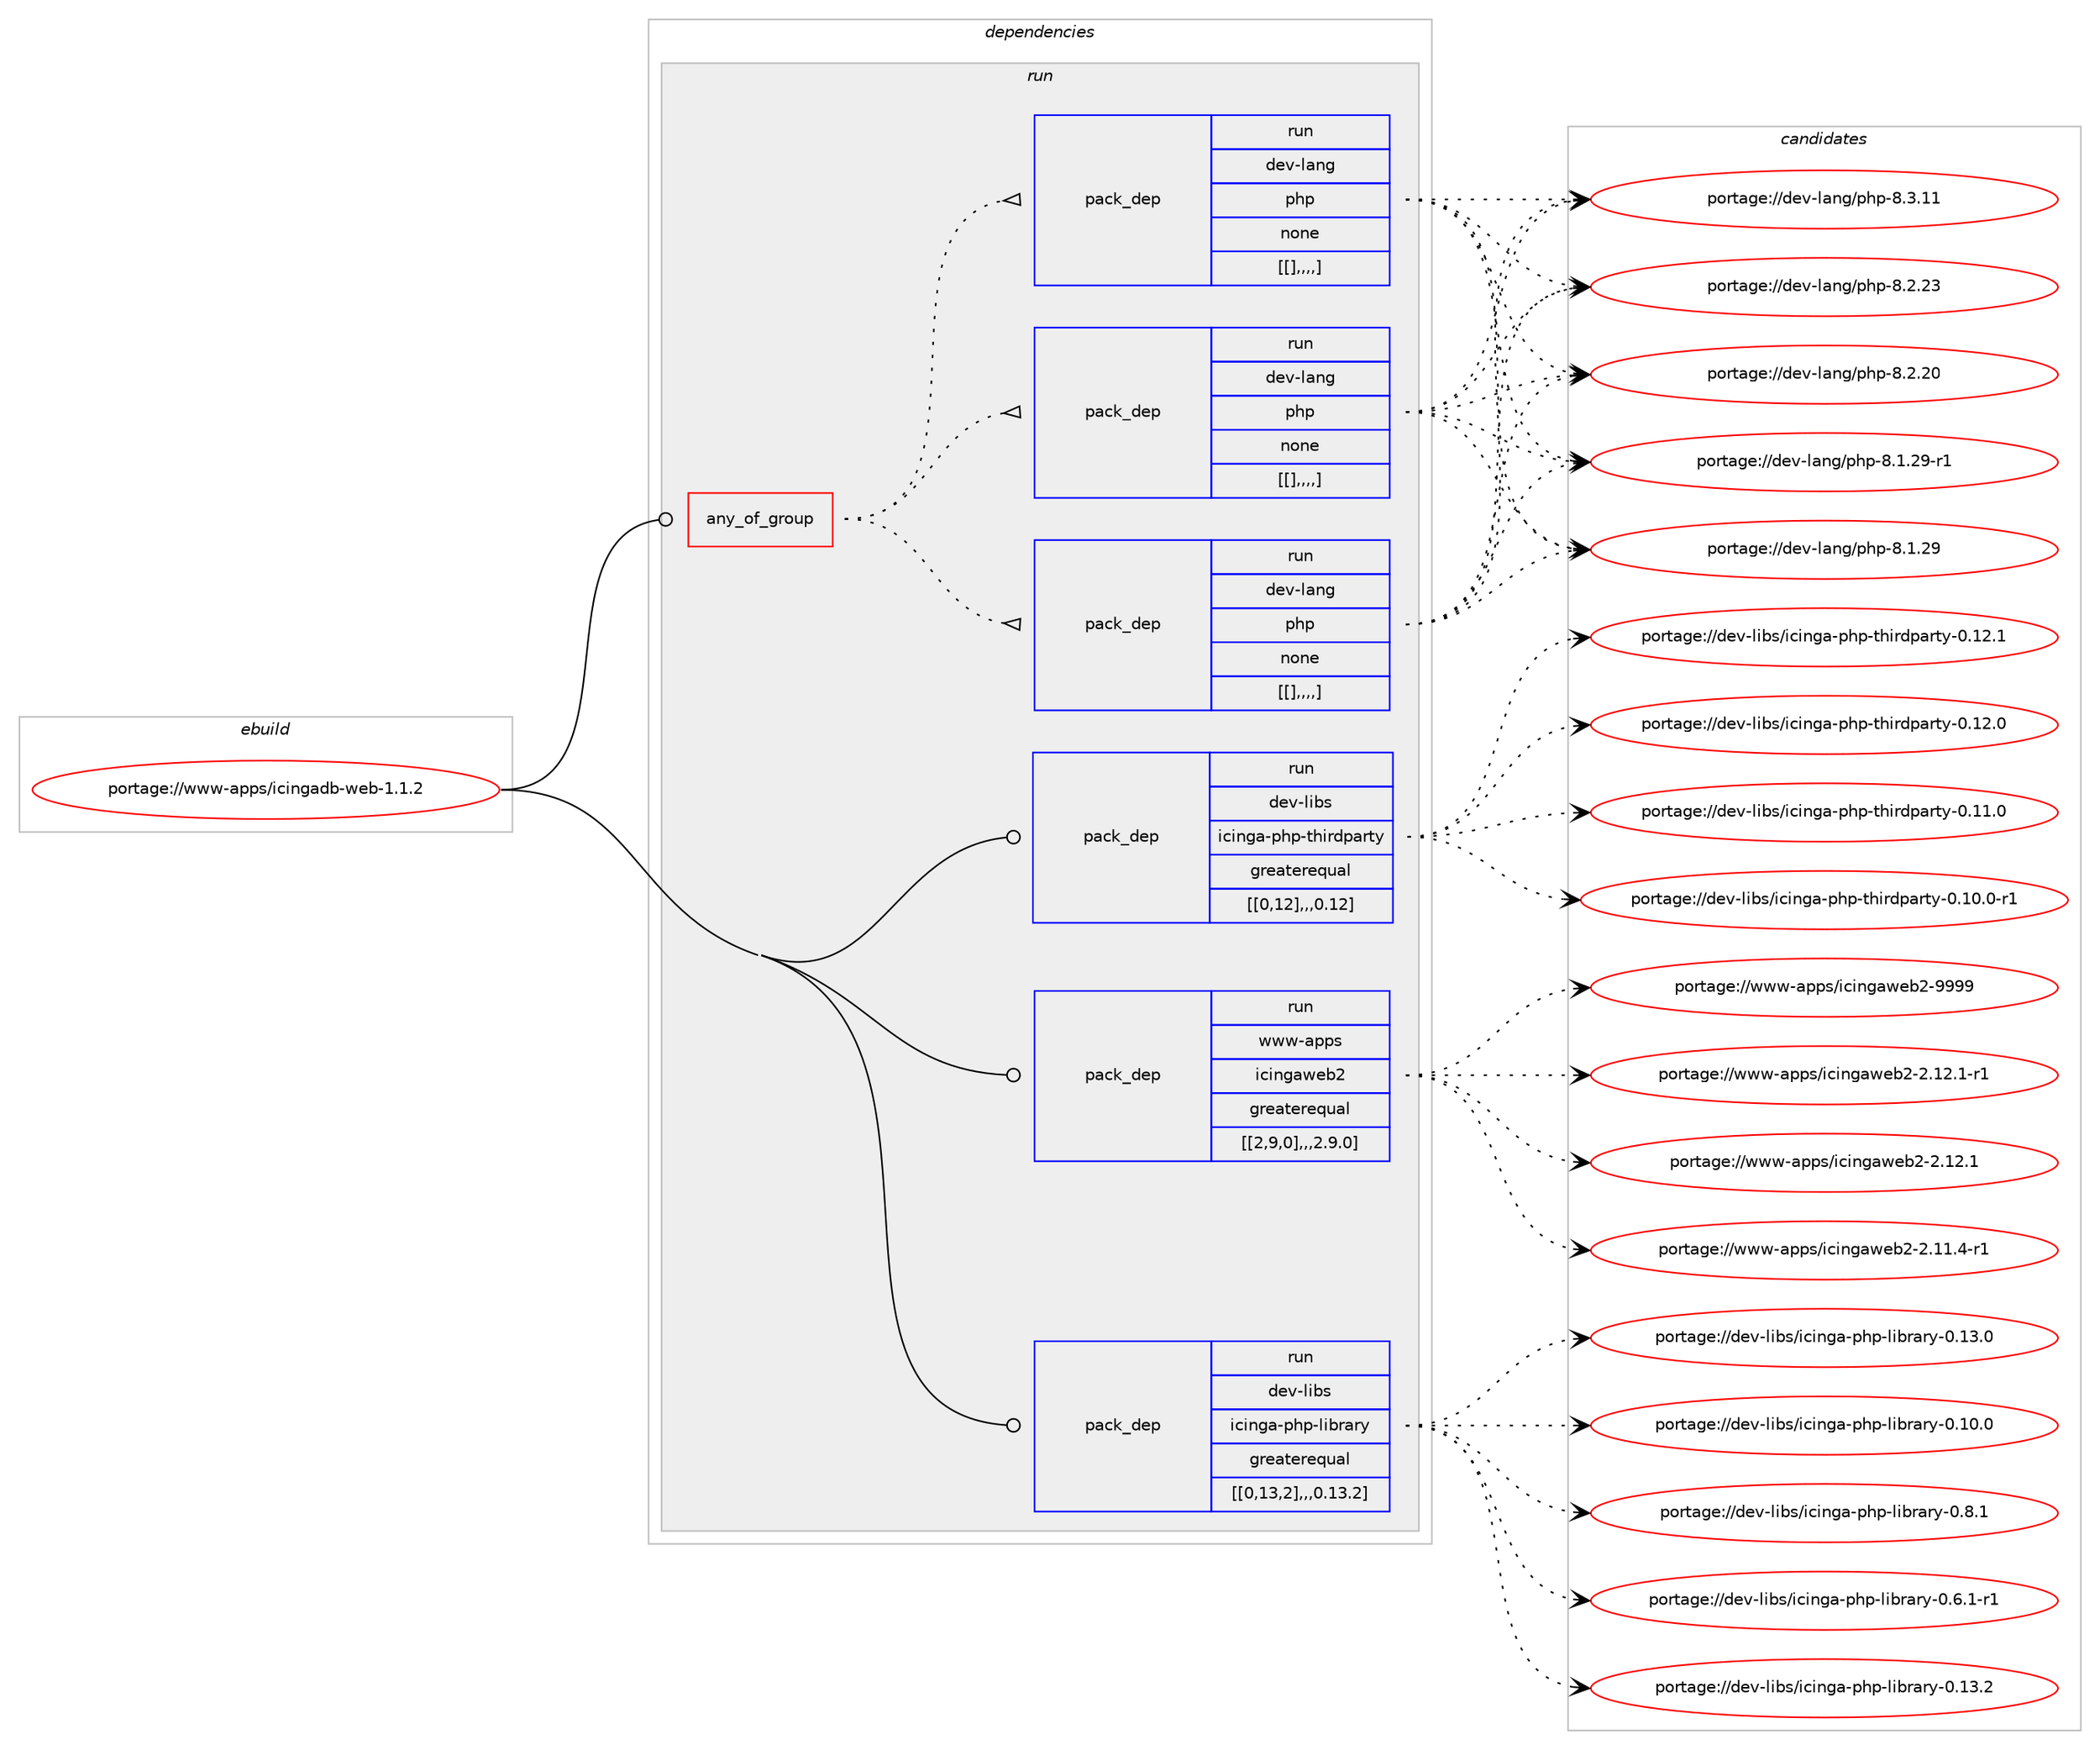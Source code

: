 digraph prolog {

# *************
# Graph options
# *************

newrank=true;
concentrate=true;
compound=true;
graph [rankdir=LR,fontname=Helvetica,fontsize=10,ranksep=1.5];#, ranksep=2.5, nodesep=0.2];
edge  [arrowhead=vee];
node  [fontname=Helvetica,fontsize=10];

# **********
# The ebuild
# **********

subgraph cluster_leftcol {
color=gray;
label=<<i>ebuild</i>>;
id [label="portage://www-apps/icingadb-web-1.1.2", color=red, width=4, href="../www-apps/icingadb-web-1.1.2.svg"];
}

# ****************
# The dependencies
# ****************

subgraph cluster_midcol {
color=gray;
label=<<i>dependencies</i>>;
subgraph cluster_compile {
fillcolor="#eeeeee";
style=filled;
label=<<i>compile</i>>;
}
subgraph cluster_compileandrun {
fillcolor="#eeeeee";
style=filled;
label=<<i>compile and run</i>>;
}
subgraph cluster_run {
fillcolor="#eeeeee";
style=filled;
label=<<i>run</i>>;
subgraph any208 {
dependency27900 [label=<<TABLE BORDER="0" CELLBORDER="1" CELLSPACING="0" CELLPADDING="4"><TR><TD CELLPADDING="10">any_of_group</TD></TR></TABLE>>, shape=none, color=red];subgraph pack17686 {
dependency27901 [label=<<TABLE BORDER="0" CELLBORDER="1" CELLSPACING="0" CELLPADDING="4" WIDTH="220"><TR><TD ROWSPAN="6" CELLPADDING="30">pack_dep</TD></TR><TR><TD WIDTH="110">run</TD></TR><TR><TD>dev-lang</TD></TR><TR><TD>php</TD></TR><TR><TD>none</TD></TR><TR><TD>[[],,,,]</TD></TR></TABLE>>, shape=none, color=blue];
}
dependency27900:e -> dependency27901:w [weight=20,style="dotted",arrowhead="oinv"];
subgraph pack17687 {
dependency27902 [label=<<TABLE BORDER="0" CELLBORDER="1" CELLSPACING="0" CELLPADDING="4" WIDTH="220"><TR><TD ROWSPAN="6" CELLPADDING="30">pack_dep</TD></TR><TR><TD WIDTH="110">run</TD></TR><TR><TD>dev-lang</TD></TR><TR><TD>php</TD></TR><TR><TD>none</TD></TR><TR><TD>[[],,,,]</TD></TR></TABLE>>, shape=none, color=blue];
}
dependency27900:e -> dependency27902:w [weight=20,style="dotted",arrowhead="oinv"];
subgraph pack17688 {
dependency27903 [label=<<TABLE BORDER="0" CELLBORDER="1" CELLSPACING="0" CELLPADDING="4" WIDTH="220"><TR><TD ROWSPAN="6" CELLPADDING="30">pack_dep</TD></TR><TR><TD WIDTH="110">run</TD></TR><TR><TD>dev-lang</TD></TR><TR><TD>php</TD></TR><TR><TD>none</TD></TR><TR><TD>[[],,,,]</TD></TR></TABLE>>, shape=none, color=blue];
}
dependency27900:e -> dependency27903:w [weight=20,style="dotted",arrowhead="oinv"];
}
id:e -> dependency27900:w [weight=20,style="solid",arrowhead="odot"];
subgraph pack17689 {
dependency27904 [label=<<TABLE BORDER="0" CELLBORDER="1" CELLSPACING="0" CELLPADDING="4" WIDTH="220"><TR><TD ROWSPAN="6" CELLPADDING="30">pack_dep</TD></TR><TR><TD WIDTH="110">run</TD></TR><TR><TD>dev-libs</TD></TR><TR><TD>icinga-php-library</TD></TR><TR><TD>greaterequal</TD></TR><TR><TD>[[0,13,2],,,0.13.2]</TD></TR></TABLE>>, shape=none, color=blue];
}
id:e -> dependency27904:w [weight=20,style="solid",arrowhead="odot"];
subgraph pack17690 {
dependency27905 [label=<<TABLE BORDER="0" CELLBORDER="1" CELLSPACING="0" CELLPADDING="4" WIDTH="220"><TR><TD ROWSPAN="6" CELLPADDING="30">pack_dep</TD></TR><TR><TD WIDTH="110">run</TD></TR><TR><TD>dev-libs</TD></TR><TR><TD>icinga-php-thirdparty</TD></TR><TR><TD>greaterequal</TD></TR><TR><TD>[[0,12],,,0.12]</TD></TR></TABLE>>, shape=none, color=blue];
}
id:e -> dependency27905:w [weight=20,style="solid",arrowhead="odot"];
subgraph pack17691 {
dependency27906 [label=<<TABLE BORDER="0" CELLBORDER="1" CELLSPACING="0" CELLPADDING="4" WIDTH="220"><TR><TD ROWSPAN="6" CELLPADDING="30">pack_dep</TD></TR><TR><TD WIDTH="110">run</TD></TR><TR><TD>www-apps</TD></TR><TR><TD>icingaweb2</TD></TR><TR><TD>greaterequal</TD></TR><TR><TD>[[2,9,0],,,2.9.0]</TD></TR></TABLE>>, shape=none, color=blue];
}
id:e -> dependency27906:w [weight=20,style="solid",arrowhead="odot"];
}
}

# **************
# The candidates
# **************

subgraph cluster_choices {
rank=same;
color=gray;
label=<<i>candidates</i>>;

subgraph choice17686 {
color=black;
nodesep=1;
choice10010111845108971101034711210411245564651464949 [label="portage://dev-lang/php-8.3.11", color=red, width=4,href="../dev-lang/php-8.3.11.svg"];
choice10010111845108971101034711210411245564650465051 [label="portage://dev-lang/php-8.2.23", color=red, width=4,href="../dev-lang/php-8.2.23.svg"];
choice10010111845108971101034711210411245564650465048 [label="portage://dev-lang/php-8.2.20", color=red, width=4,href="../dev-lang/php-8.2.20.svg"];
choice100101118451089711010347112104112455646494650574511449 [label="portage://dev-lang/php-8.1.29-r1", color=red, width=4,href="../dev-lang/php-8.1.29-r1.svg"];
choice10010111845108971101034711210411245564649465057 [label="portage://dev-lang/php-8.1.29", color=red, width=4,href="../dev-lang/php-8.1.29.svg"];
dependency27901:e -> choice10010111845108971101034711210411245564651464949:w [style=dotted,weight="100"];
dependency27901:e -> choice10010111845108971101034711210411245564650465051:w [style=dotted,weight="100"];
dependency27901:e -> choice10010111845108971101034711210411245564650465048:w [style=dotted,weight="100"];
dependency27901:e -> choice100101118451089711010347112104112455646494650574511449:w [style=dotted,weight="100"];
dependency27901:e -> choice10010111845108971101034711210411245564649465057:w [style=dotted,weight="100"];
}
subgraph choice17687 {
color=black;
nodesep=1;
choice10010111845108971101034711210411245564651464949 [label="portage://dev-lang/php-8.3.11", color=red, width=4,href="../dev-lang/php-8.3.11.svg"];
choice10010111845108971101034711210411245564650465051 [label="portage://dev-lang/php-8.2.23", color=red, width=4,href="../dev-lang/php-8.2.23.svg"];
choice10010111845108971101034711210411245564650465048 [label="portage://dev-lang/php-8.2.20", color=red, width=4,href="../dev-lang/php-8.2.20.svg"];
choice100101118451089711010347112104112455646494650574511449 [label="portage://dev-lang/php-8.1.29-r1", color=red, width=4,href="../dev-lang/php-8.1.29-r1.svg"];
choice10010111845108971101034711210411245564649465057 [label="portage://dev-lang/php-8.1.29", color=red, width=4,href="../dev-lang/php-8.1.29.svg"];
dependency27902:e -> choice10010111845108971101034711210411245564651464949:w [style=dotted,weight="100"];
dependency27902:e -> choice10010111845108971101034711210411245564650465051:w [style=dotted,weight="100"];
dependency27902:e -> choice10010111845108971101034711210411245564650465048:w [style=dotted,weight="100"];
dependency27902:e -> choice100101118451089711010347112104112455646494650574511449:w [style=dotted,weight="100"];
dependency27902:e -> choice10010111845108971101034711210411245564649465057:w [style=dotted,weight="100"];
}
subgraph choice17688 {
color=black;
nodesep=1;
choice10010111845108971101034711210411245564651464949 [label="portage://dev-lang/php-8.3.11", color=red, width=4,href="../dev-lang/php-8.3.11.svg"];
choice10010111845108971101034711210411245564650465051 [label="portage://dev-lang/php-8.2.23", color=red, width=4,href="../dev-lang/php-8.2.23.svg"];
choice10010111845108971101034711210411245564650465048 [label="portage://dev-lang/php-8.2.20", color=red, width=4,href="../dev-lang/php-8.2.20.svg"];
choice100101118451089711010347112104112455646494650574511449 [label="portage://dev-lang/php-8.1.29-r1", color=red, width=4,href="../dev-lang/php-8.1.29-r1.svg"];
choice10010111845108971101034711210411245564649465057 [label="portage://dev-lang/php-8.1.29", color=red, width=4,href="../dev-lang/php-8.1.29.svg"];
dependency27903:e -> choice10010111845108971101034711210411245564651464949:w [style=dotted,weight="100"];
dependency27903:e -> choice10010111845108971101034711210411245564650465051:w [style=dotted,weight="100"];
dependency27903:e -> choice10010111845108971101034711210411245564650465048:w [style=dotted,weight="100"];
dependency27903:e -> choice100101118451089711010347112104112455646494650574511449:w [style=dotted,weight="100"];
dependency27903:e -> choice10010111845108971101034711210411245564649465057:w [style=dotted,weight="100"];
}
subgraph choice17689 {
color=black;
nodesep=1;
choice10010111845108105981154710599105110103974511210411245108105981149711412145484649514650 [label="portage://dev-libs/icinga-php-library-0.13.2", color=red, width=4,href="../dev-libs/icinga-php-library-0.13.2.svg"];
choice10010111845108105981154710599105110103974511210411245108105981149711412145484649514648 [label="portage://dev-libs/icinga-php-library-0.13.0", color=red, width=4,href="../dev-libs/icinga-php-library-0.13.0.svg"];
choice10010111845108105981154710599105110103974511210411245108105981149711412145484649484648 [label="portage://dev-libs/icinga-php-library-0.10.0", color=red, width=4,href="../dev-libs/icinga-php-library-0.10.0.svg"];
choice100101118451081059811547105991051101039745112104112451081059811497114121454846564649 [label="portage://dev-libs/icinga-php-library-0.8.1", color=red, width=4,href="../dev-libs/icinga-php-library-0.8.1.svg"];
choice1001011184510810598115471059910511010397451121041124510810598114971141214548465446494511449 [label="portage://dev-libs/icinga-php-library-0.6.1-r1", color=red, width=4,href="../dev-libs/icinga-php-library-0.6.1-r1.svg"];
dependency27904:e -> choice10010111845108105981154710599105110103974511210411245108105981149711412145484649514650:w [style=dotted,weight="100"];
dependency27904:e -> choice10010111845108105981154710599105110103974511210411245108105981149711412145484649514648:w [style=dotted,weight="100"];
dependency27904:e -> choice10010111845108105981154710599105110103974511210411245108105981149711412145484649484648:w [style=dotted,weight="100"];
dependency27904:e -> choice100101118451081059811547105991051101039745112104112451081059811497114121454846564649:w [style=dotted,weight="100"];
dependency27904:e -> choice1001011184510810598115471059910511010397451121041124510810598114971141214548465446494511449:w [style=dotted,weight="100"];
}
subgraph choice17690 {
color=black;
nodesep=1;
choice100101118451081059811547105991051101039745112104112451161041051141001129711411612145484649504649 [label="portage://dev-libs/icinga-php-thirdparty-0.12.1", color=red, width=4,href="../dev-libs/icinga-php-thirdparty-0.12.1.svg"];
choice100101118451081059811547105991051101039745112104112451161041051141001129711411612145484649504648 [label="portage://dev-libs/icinga-php-thirdparty-0.12.0", color=red, width=4,href="../dev-libs/icinga-php-thirdparty-0.12.0.svg"];
choice100101118451081059811547105991051101039745112104112451161041051141001129711411612145484649494648 [label="portage://dev-libs/icinga-php-thirdparty-0.11.0", color=red, width=4,href="../dev-libs/icinga-php-thirdparty-0.11.0.svg"];
choice1001011184510810598115471059910511010397451121041124511610410511410011297114116121454846494846484511449 [label="portage://dev-libs/icinga-php-thirdparty-0.10.0-r1", color=red, width=4,href="../dev-libs/icinga-php-thirdparty-0.10.0-r1.svg"];
dependency27905:e -> choice100101118451081059811547105991051101039745112104112451161041051141001129711411612145484649504649:w [style=dotted,weight="100"];
dependency27905:e -> choice100101118451081059811547105991051101039745112104112451161041051141001129711411612145484649504648:w [style=dotted,weight="100"];
dependency27905:e -> choice100101118451081059811547105991051101039745112104112451161041051141001129711411612145484649494648:w [style=dotted,weight="100"];
dependency27905:e -> choice1001011184510810598115471059910511010397451121041124511610410511410011297114116121454846494846484511449:w [style=dotted,weight="100"];
}
subgraph choice17691 {
color=black;
nodesep=1;
choice119119119459711211211547105991051101039711910198504557575757 [label="portage://www-apps/icingaweb2-9999", color=red, width=4,href="../www-apps/icingaweb2-9999.svg"];
choice11911911945971121121154710599105110103971191019850455046495046494511449 [label="portage://www-apps/icingaweb2-2.12.1-r1", color=red, width=4,href="../www-apps/icingaweb2-2.12.1-r1.svg"];
choice1191191194597112112115471059910511010397119101985045504649504649 [label="portage://www-apps/icingaweb2-2.12.1", color=red, width=4,href="../www-apps/icingaweb2-2.12.1.svg"];
choice11911911945971121121154710599105110103971191019850455046494946524511449 [label="portage://www-apps/icingaweb2-2.11.4-r1", color=red, width=4,href="../www-apps/icingaweb2-2.11.4-r1.svg"];
dependency27906:e -> choice119119119459711211211547105991051101039711910198504557575757:w [style=dotted,weight="100"];
dependency27906:e -> choice11911911945971121121154710599105110103971191019850455046495046494511449:w [style=dotted,weight="100"];
dependency27906:e -> choice1191191194597112112115471059910511010397119101985045504649504649:w [style=dotted,weight="100"];
dependency27906:e -> choice11911911945971121121154710599105110103971191019850455046494946524511449:w [style=dotted,weight="100"];
}
}

}
